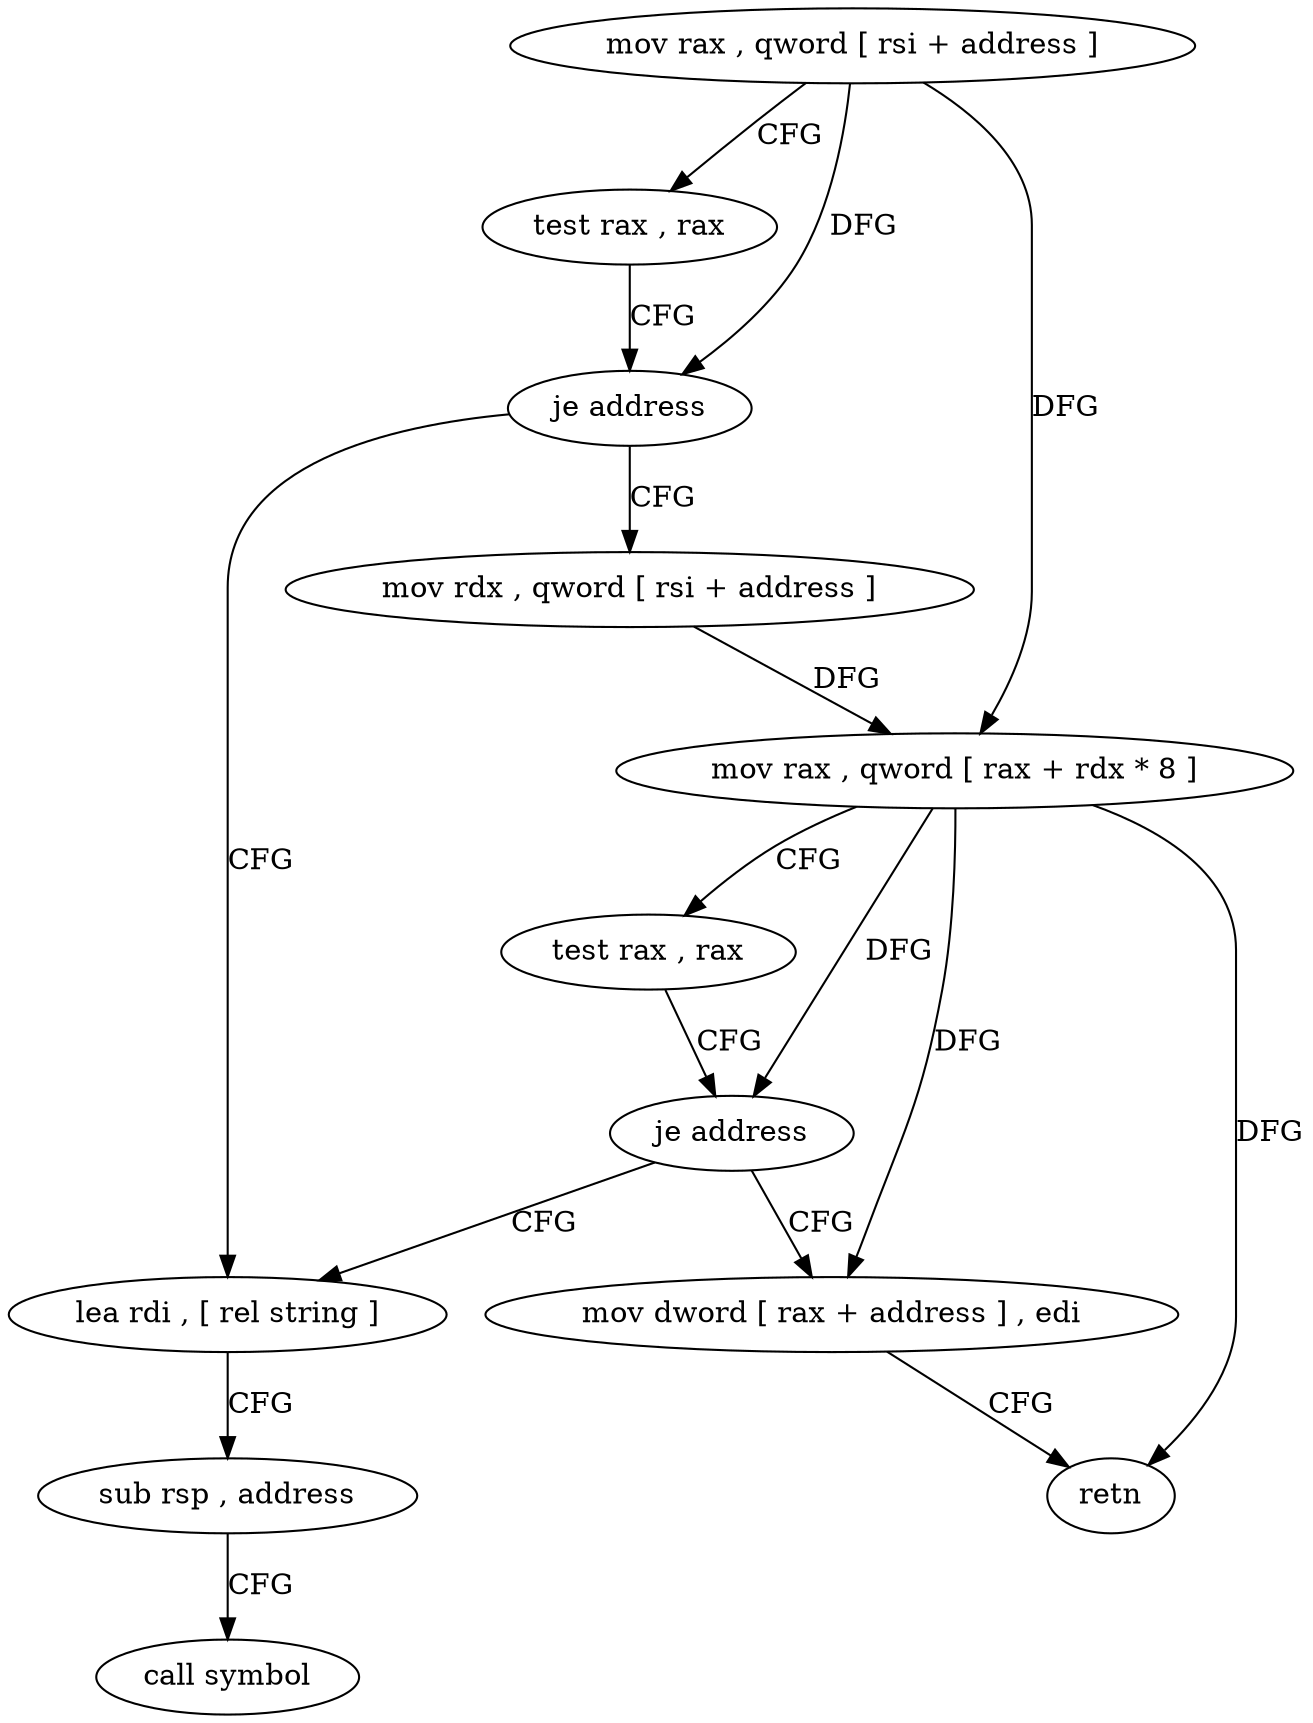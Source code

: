 digraph "func" {
"127184" [label = "mov rax , qword [ rsi + address ]" ]
"127188" [label = "test rax , rax" ]
"127191" [label = "je address" ]
"127210" [label = "lea rdi , [ rel string ]" ]
"127193" [label = "mov rdx , qword [ rsi + address ]" ]
"127217" [label = "sub rsp , address" ]
"127221" [label = "call symbol" ]
"127197" [label = "mov rax , qword [ rax + rdx * 8 ]" ]
"127201" [label = "test rax , rax" ]
"127204" [label = "je address" ]
"127206" [label = "mov dword [ rax + address ] , edi" ]
"127209" [label = "retn" ]
"127184" -> "127188" [ label = "CFG" ]
"127184" -> "127191" [ label = "DFG" ]
"127184" -> "127197" [ label = "DFG" ]
"127188" -> "127191" [ label = "CFG" ]
"127191" -> "127210" [ label = "CFG" ]
"127191" -> "127193" [ label = "CFG" ]
"127210" -> "127217" [ label = "CFG" ]
"127193" -> "127197" [ label = "DFG" ]
"127217" -> "127221" [ label = "CFG" ]
"127197" -> "127201" [ label = "CFG" ]
"127197" -> "127204" [ label = "DFG" ]
"127197" -> "127206" [ label = "DFG" ]
"127197" -> "127209" [ label = "DFG" ]
"127201" -> "127204" [ label = "CFG" ]
"127204" -> "127210" [ label = "CFG" ]
"127204" -> "127206" [ label = "CFG" ]
"127206" -> "127209" [ label = "CFG" ]
}
